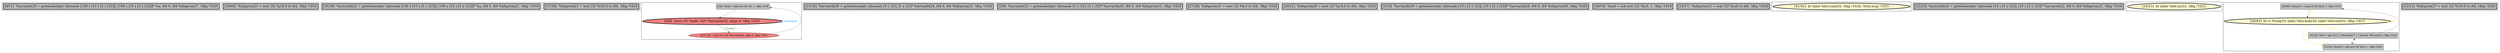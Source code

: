 
digraph G {





subgraph cluster16 {


node553 [penwidth=3.0,fontsize=20,fillcolor=grey,label="[0/11]  %arrayidx28 = getelementptr inbounds [100 x [10 x [5 x i32]]], [100 x [10 x [5 x i32]]]* %a, i64 0, i64 %idxprom27, !dbg !1020",shape=rectangle,style=filled ]



}

subgraph cluster4 {


node538 [penwidth=3.0,fontsize=20,fillcolor=grey,label="[39/40]  %idxprom23 = sext i32 %j14.0 to i64, !dbg !1016",shape=rectangle,style=filled ]



}

subgraph cluster3 {


node537 [penwidth=3.0,fontsize=20,fillcolor=grey,label="[35/36]  %arrayidx22 = getelementptr inbounds [100 x [10 x [5 x i32]]], [100 x [10 x [5 x i32]]]* %a, i64 0, i64 %idxprom21, !dbg !1016",shape=rectangle,style=filled ]



}

subgraph cluster2 {


node536 [penwidth=3.0,fontsize=20,fillcolor=grey,label="[37/38]  %idxprom21 = sext i32 %i10.0 to i64, !dbg !1016",shape=rectangle,style=filled ]



}

subgraph cluster1 {


node535 [fillcolor=grey,label="[5/6]  %add = add nsw i32 %0, 1, !dbg !1019",shape=rectangle,style=filled ]
node533 [fillcolor=lightcoral,label="[4/7]  %0 = load i32, i32* %arrayidx26, align 4, !dbg !1016",shape=ellipse,style=filled ]
node534 [penwidth=3.0,fontsize=20,fillcolor=lightcoral,label="[3/8]  store i32 %add, i32* %arrayidx32, align 4, !dbg !1021",shape=ellipse,style=filled ]

node534->node533 [style=solid,color=forestgreen,label="T|indep|!=",penwidth=1.0,fontcolor=forestgreen ]
node533->node535 [style=solid,color=black,label="",penwidth=0.5,fontcolor=black ]
node535->node534 [style=solid,color=black,label="",penwidth=0.5,fontcolor=black ]
node534->node534 [style=solid,color=dodgerblue,label="O|indep|all",penwidth=1.0,fontcolor=dodgerblue ]


}

subgraph cluster12 {


node546 [penwidth=3.0,fontsize=20,fillcolor=grey,label="[15/16]  %arrayidx26 = getelementptr inbounds [5 x i32], [5 x i32]* %arrayidx24, i64 0, i64 %idxprom25, !dbg !1016",shape=rectangle,style=filled ]



}

subgraph cluster5 {


node539 [penwidth=3.0,fontsize=20,fillcolor=grey,label="[2/9]  %arrayidx32 = getelementptr inbounds [5 x i32], [5 x i32]* %arrayidx30, i64 0, i64 %idxprom31, !dbg !1020",shape=rectangle,style=filled ]



}

subgraph cluster0 {


node532 [penwidth=3.0,fontsize=20,fillcolor=grey,label="[27/28]  %idxprom31 = sext i32 %k.0 to i64, !dbg !1020",shape=rectangle,style=filled ]



}

subgraph cluster6 {


node540 [penwidth=3.0,fontsize=20,fillcolor=grey,label="[20/21]  %idxprom29 = sext i32 %j14.0 to i64, !dbg !1020",shape=rectangle,style=filled ]



}

subgraph cluster14 {


node551 [penwidth=3.0,fontsize=20,fillcolor=grey,label="[1/10]  %arrayidx30 = getelementptr inbounds [10 x [5 x i32]], [10 x [5 x i32]]* %arrayidx28, i64 0, i64 %idxprom29, !dbg !1020",shape=rectangle,style=filled ]



}

subgraph cluster7 {


node541 [penwidth=3.0,fontsize=20,fillcolor=grey,label="[18/19]  %sub = sub nsw i32 %k.0, 1, !dbg !1018",shape=rectangle,style=filled ]



}

subgraph cluster8 {


node542 [penwidth=3.0,fontsize=20,fillcolor=grey,label="[14/17]  %idxprom25 = sext i32 %sub to i64, !dbg !1016",shape=rectangle,style=filled ]



}

subgraph cluster9 {


node543 [penwidth=3.0,fontsize=20,fillcolor=lemonchiffon,label="[41/42]  br label %for.cond18, !dbg !1024, !llvm.loop !1025",shape=ellipse,style=filled ]



}

subgraph cluster10 {


node544 [penwidth=3.0,fontsize=20,fillcolor=grey,label="[22/23]  %arrayidx24 = getelementptr inbounds [10 x [5 x i32]], [10 x [5 x i32]]* %arrayidx22, i64 0, i64 %idxprom23, !dbg !1016",shape=rectangle,style=filled ]



}

subgraph cluster11 {


node545 [penwidth=3.0,fontsize=20,fillcolor=lemonchiffon,label="[24/25]  br label %for.inc33, !dbg !1022",shape=ellipse,style=filled ]



}

subgraph cluster13 {


node550 [fillcolor=grey,label="[29/30]  %cmp19 = icmp slt i32 %k.0, 5, !dbg !1014",shape=rectangle,style=filled ]
node549 [penwidth=3.0,fontsize=20,fillcolor=lemonchiffon,label="[26/43]  br i1 %cmp19, label %for.body20, label %for.end35, !dbg !1015",shape=ellipse,style=filled ]
node547 [fillcolor=grey,label="[31/34]  %inc34 = add nsw i32 %k.0, 1, !dbg !1023",shape=rectangle,style=filled ]
node548 [fillcolor=grey,label="[32/33]  %k.0 = phi i32 [ 1, %for.body17 ], [ %inc34, %for.inc33 ], !dbg !1012",shape=rectangle,style=filled ]

node549->node547 [style=solid,color=gold,label="C",penwidth=1.0,fontcolor=gold ]
node549->node549 [style=solid,color=gold,label="C",penwidth=1.0,fontcolor=gold ]
node550->node549 [style=solid,color=black,label="",penwidth=0.5,fontcolor=black ]
node547->node548 [style=solid,color=black,label="",penwidth=0.5,fontcolor=black ]
node548->node547 [style=solid,color=black,label="",penwidth=0.5,fontcolor=black ]
node548->node550 [style=solid,color=black,label="",penwidth=0.5,fontcolor=black ]
node549->node548 [style=solid,color=gold,label="C",penwidth=1.0,fontcolor=gold ]
node549->node550 [style=solid,color=gold,label="C",penwidth=1.0,fontcolor=gold ]


}

subgraph cluster15 {


node552 [penwidth=3.0,fontsize=20,fillcolor=grey,label="[12/13]  %idxprom27 = sext i32 %i10.0 to i64, !dbg !1020",shape=rectangle,style=filled ]



}

}
